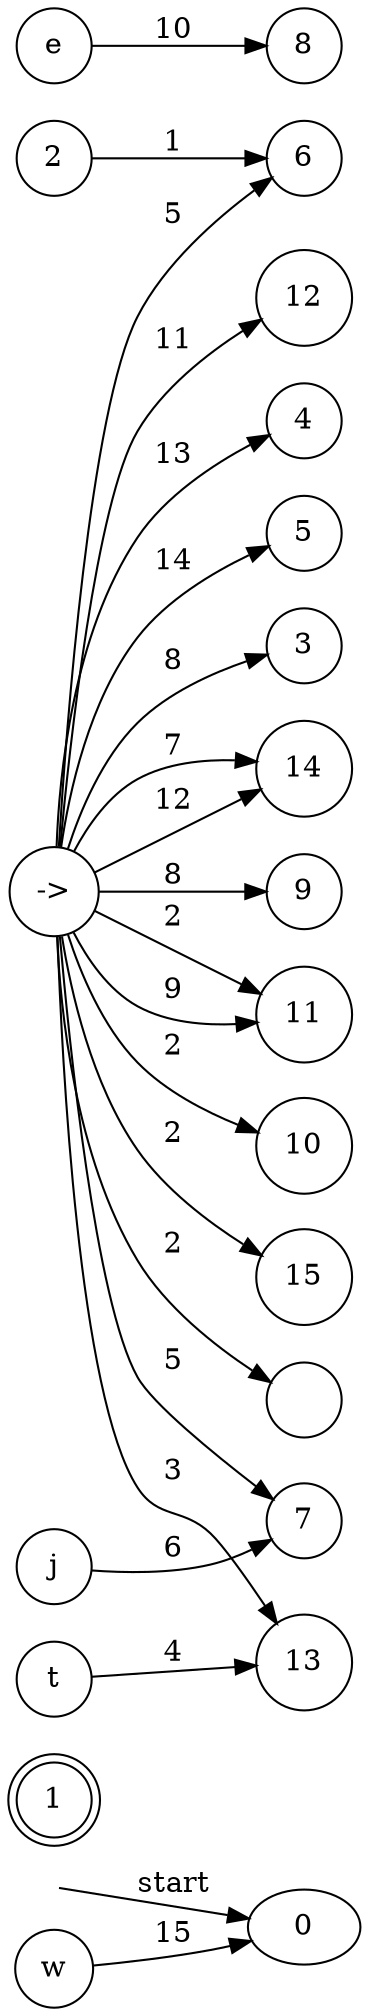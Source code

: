 digraph enfa {
    rankdir = LR;
    __start [style = invis, shape = point];
    __start -> "0" [ label = "start" ];
    node [shape = doublecircle]; "1"
    node [shape = circle];
    "2" -> "6" [ label = "1" ];
    "->" -> "5" [ label = "14" ];
    "->" -> "6" [ label = "5" ];
    "->" -> "7" [ label = "5" ];
    "->" -> "3" [ label = "8" ];
    "->" -> "9" [ label = "8" ];
    "->" -> "13" [ label = "3" ];
    "t" -> "13" [ label = "4" ];
    "e" -> "8" [ label = "10" ];
    "j" -> "7" [ label = "6" ];
    "->" -> "11" [ label = "2" ];
    "->" -> "10" [ label = "2" ];
    "->" -> "15" [ label = "2" ];
    "->" -> "" [ label = "2" ];
    "->" -> "11" [ label = "9" ];
    "->" -> "14" [ label = "12" ];
    "->" -> "14" [ label = "7" ];
    "->" -> "12" [ label = "11" ];
    "w" -> "0" [ label = "15" ];
    "->" -> "4" [ label = "13" ];
}

